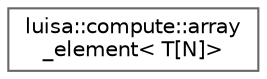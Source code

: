 digraph "类继承关系图"
{
 // LATEX_PDF_SIZE
  bgcolor="transparent";
  edge [fontname=Helvetica,fontsize=10,labelfontname=Helvetica,labelfontsize=10];
  node [fontname=Helvetica,fontsize=10,shape=box,height=0.2,width=0.4];
  rankdir="LR";
  Node0 [id="Node000000",label="luisa::compute::array\l_element\< T[N]\>",height=0.2,width=0.4,color="grey40", fillcolor="white", style="filled",URL="$structluisa_1_1compute_1_1array__element_3_01_t_0f_n_0e_4.html",tooltip=" "];
}
